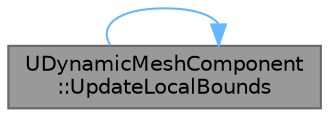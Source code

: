 digraph "UDynamicMeshComponent::UpdateLocalBounds"
{
 // INTERACTIVE_SVG=YES
 // LATEX_PDF_SIZE
  bgcolor="transparent";
  edge [fontname=Helvetica,fontsize=10,labelfontname=Helvetica,labelfontsize=10];
  node [fontname=Helvetica,fontsize=10,shape=box,height=0.2,width=0.4];
  rankdir="LR";
  Node1 [id="Node000001",label="UDynamicMeshComponent\l::UpdateLocalBounds",height=0.2,width=0.4,color="gray40", fillcolor="grey60", style="filled", fontcolor="black",tooltip="Recompute LocalBounds from the current Mesh."];
  Node1 -> Node1 [id="edge1_Node000001_Node000001",color="steelblue1",style="solid",tooltip=" "];
}
